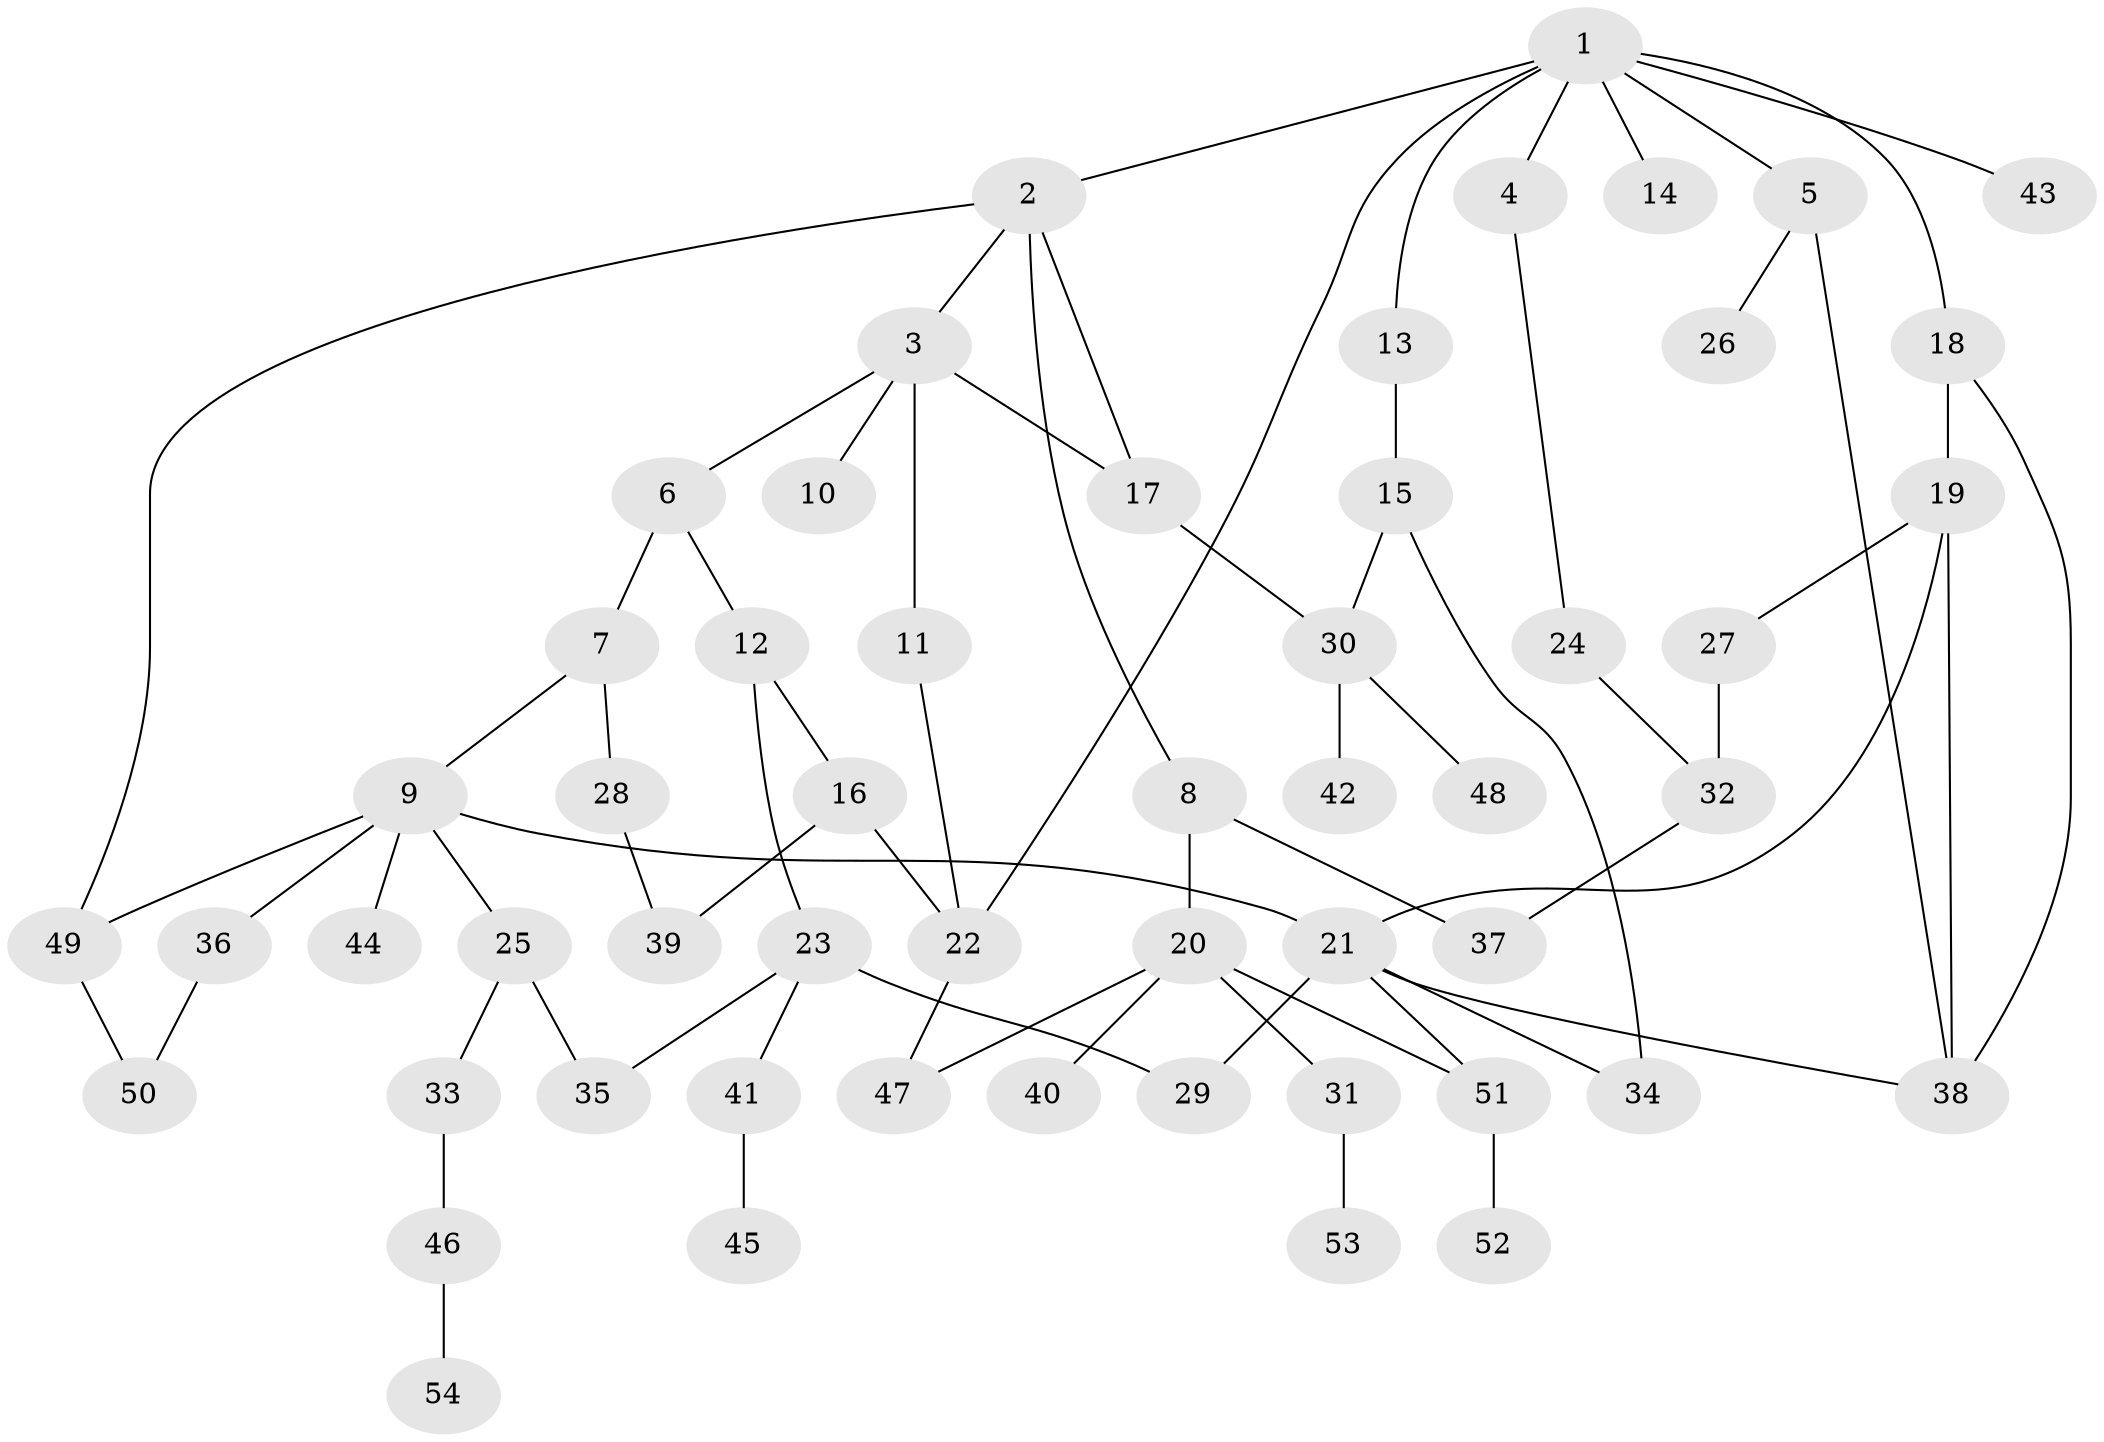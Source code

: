 // Generated by graph-tools (version 1.1) at 2025/49/03/09/25 03:49:23]
// undirected, 54 vertices, 71 edges
graph export_dot {
graph [start="1"]
  node [color=gray90,style=filled];
  1;
  2;
  3;
  4;
  5;
  6;
  7;
  8;
  9;
  10;
  11;
  12;
  13;
  14;
  15;
  16;
  17;
  18;
  19;
  20;
  21;
  22;
  23;
  24;
  25;
  26;
  27;
  28;
  29;
  30;
  31;
  32;
  33;
  34;
  35;
  36;
  37;
  38;
  39;
  40;
  41;
  42;
  43;
  44;
  45;
  46;
  47;
  48;
  49;
  50;
  51;
  52;
  53;
  54;
  1 -- 2;
  1 -- 4;
  1 -- 5;
  1 -- 13;
  1 -- 14;
  1 -- 18;
  1 -- 22;
  1 -- 43;
  2 -- 3;
  2 -- 8;
  2 -- 17;
  2 -- 49;
  3 -- 6;
  3 -- 10;
  3 -- 11;
  3 -- 17;
  4 -- 24;
  5 -- 26;
  5 -- 38;
  6 -- 7;
  6 -- 12;
  7 -- 9;
  7 -- 28;
  8 -- 20;
  8 -- 37;
  9 -- 25;
  9 -- 36;
  9 -- 44;
  9 -- 49;
  9 -- 21;
  11 -- 22;
  12 -- 16;
  12 -- 23;
  13 -- 15;
  15 -- 30;
  15 -- 34;
  16 -- 22;
  16 -- 39;
  17 -- 30;
  18 -- 19;
  18 -- 38;
  19 -- 21;
  19 -- 27;
  19 -- 38;
  20 -- 31;
  20 -- 40;
  20 -- 51;
  20 -- 47;
  21 -- 34;
  21 -- 38;
  21 -- 51;
  21 -- 29;
  22 -- 47;
  23 -- 29;
  23 -- 41;
  23 -- 35;
  24 -- 32;
  25 -- 33;
  25 -- 35;
  27 -- 32;
  28 -- 39;
  30 -- 42;
  30 -- 48;
  31 -- 53;
  32 -- 37;
  33 -- 46;
  36 -- 50;
  41 -- 45;
  46 -- 54;
  49 -- 50;
  51 -- 52;
}
